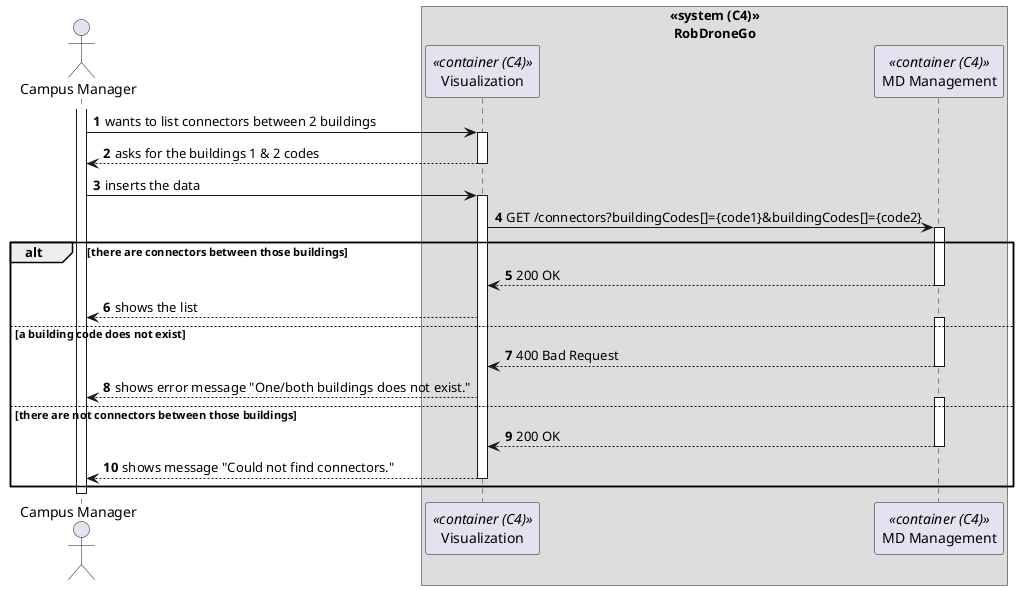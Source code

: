 @startuml process-view
autonumber
skinparam DefaultTextAlignment<<center>> center

actor CM as "Campus Manager"

box "«system (C4)»\nRobDroneGo" <<center>>
  participant UI as "Visualization" <<container (C4)>>
  participant MD as "MD Management" <<container (C4)>>
end box

activate CM

CM -> UI : wants to list connectors between 2 buildings
activate UI

CM <-- UI : asks for the buildings 1 & 2 codes
deactivate UI

CM -> UI : inserts the data
activate UI

UI -> MD : GET /connectors?buildingCodes[]={code1}&buildingCodes[]={code2}
activate MD

alt there are connectors between those buildings
  UI <-- MD : 200 OK
  deactivate MD

  CM <-- UI : shows the list
else a building code does not exist
  activate MD
  UI <-- MD : 400 Bad Request
  deactivate MD

  CM <-- UI : shows error message "One/both buildings does not exist."
else there are not connectors between those buildings
  activate MD
  UI <-- MD : 200 OK
  deactivate MD

  CM <-- UI : shows message "Could not find connectors."
  deactivate UI
end

deactivate CM

@enduml
